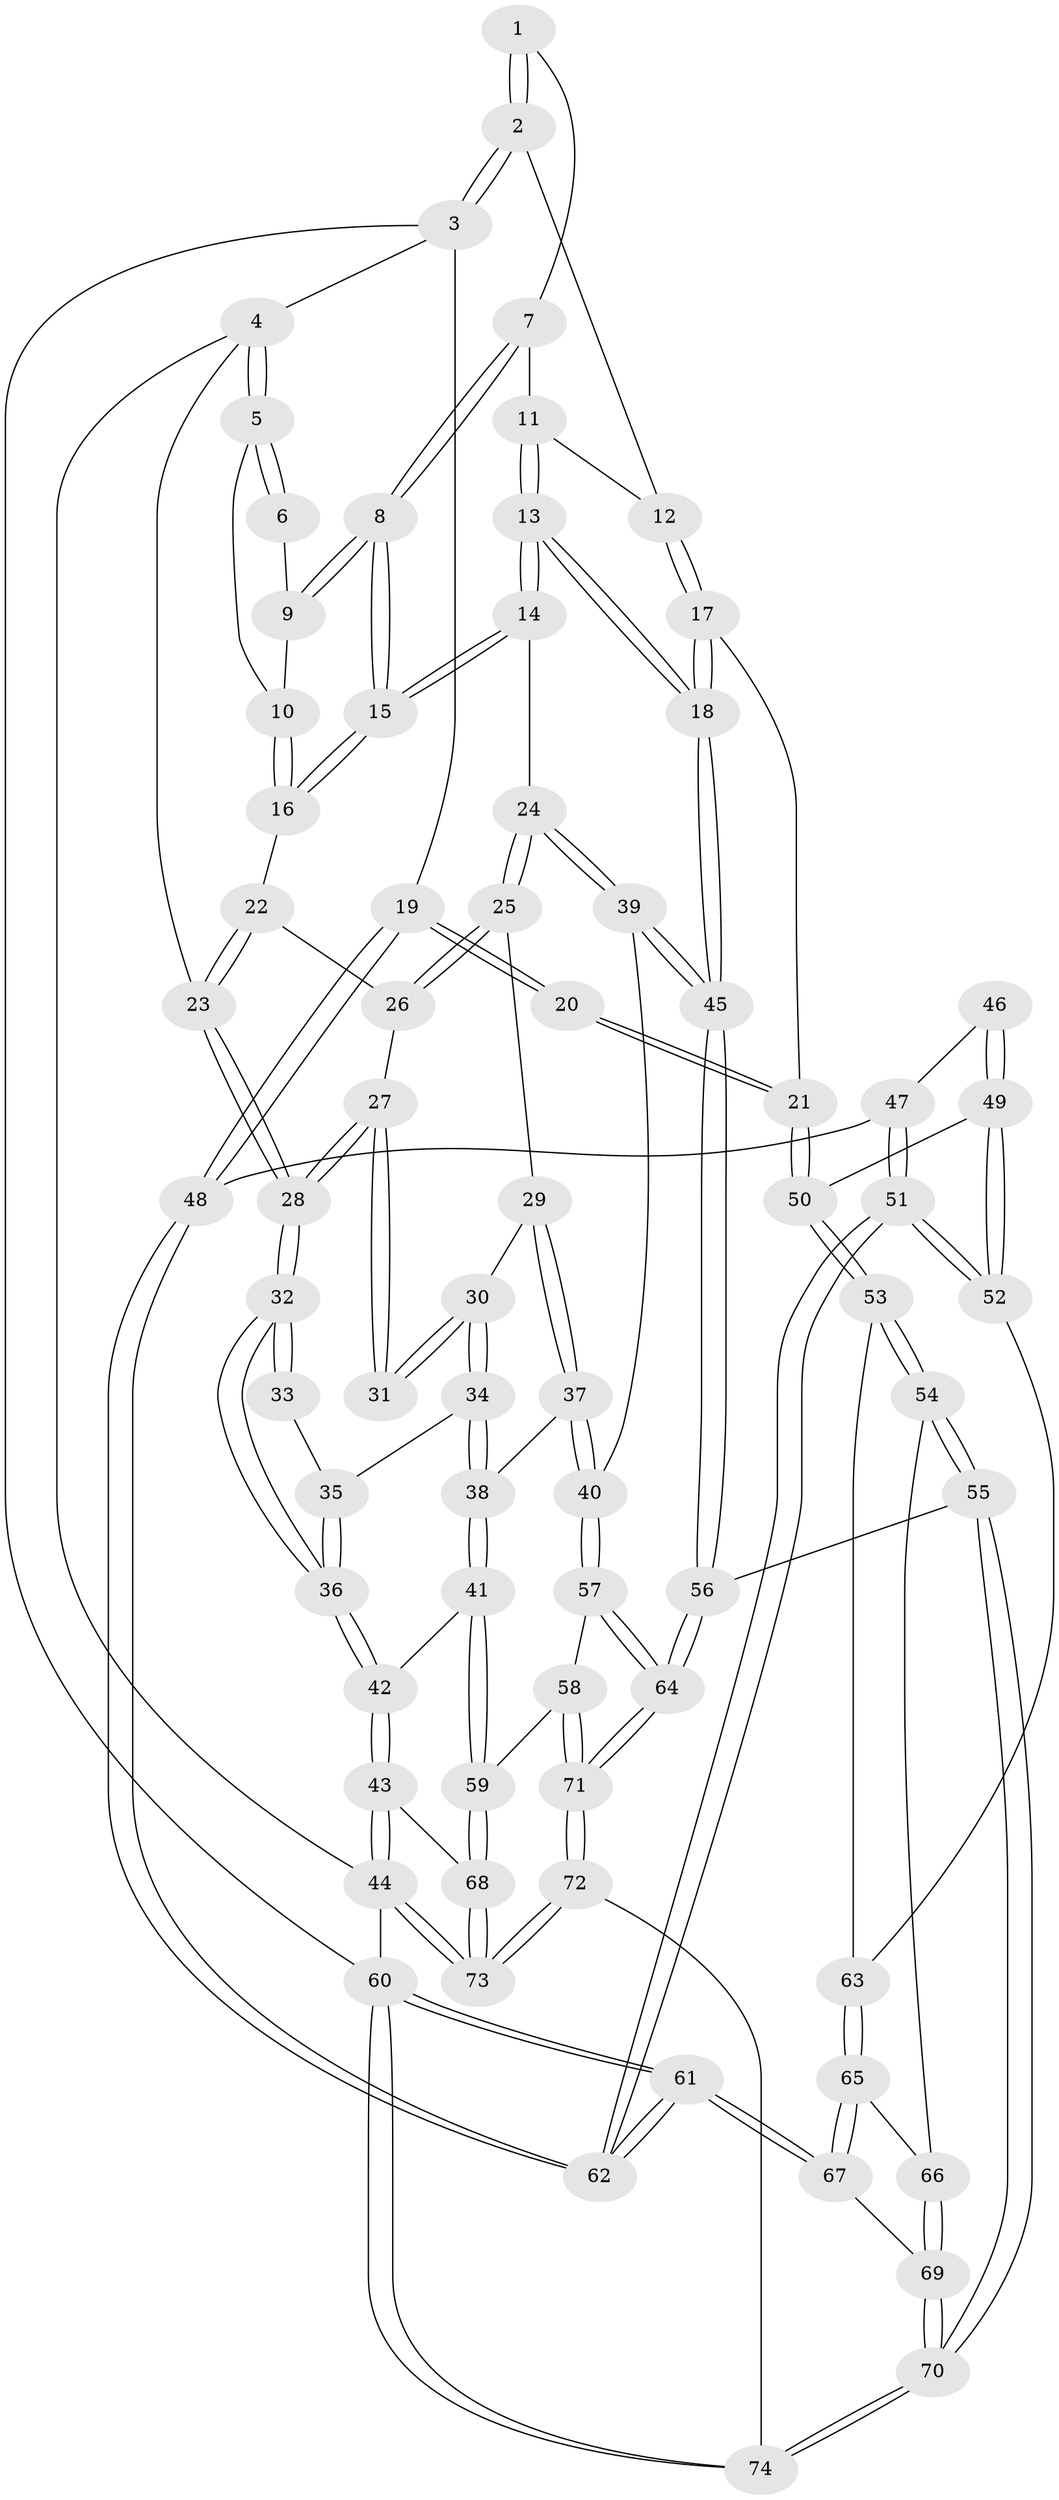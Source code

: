 // Generated by graph-tools (version 1.1) at 2025/51/03/09/25 03:51:08]
// undirected, 74 vertices, 182 edges
graph export_dot {
graph [start="1"]
  node [color=gray90,style=filled];
  1 [pos="+0.41640224234885875+0"];
  2 [pos="+0.9859770201970567+0"];
  3 [pos="+1+0"];
  4 [pos="+0+0"];
  5 [pos="+0+0"];
  6 [pos="+0.3815083002098848+0"];
  7 [pos="+0.4808313854023752+0.024982392725562526"];
  8 [pos="+0.4595702180772145+0.10861025735259863"];
  9 [pos="+0.34512352549882186+0"];
  10 [pos="+0.3135669376758814+0.09522185110005305"];
  11 [pos="+0.5704418826611751+0.04310135934019457"];
  12 [pos="+0.8619275944882631+0"];
  13 [pos="+0.5303100881740073+0.3222348709133477"];
  14 [pos="+0.5013742658886958+0.31407789151800497"];
  15 [pos="+0.4412768135674456+0.24256359711603023"];
  16 [pos="+0.3147957946203132+0.17582607240840428"];
  17 [pos="+0.6779386619869884+0.3529356343766423"];
  18 [pos="+0.6342294605072394+0.3646057691130615"];
  19 [pos="+1+0.3715170203692725"];
  20 [pos="+0.9095190460725028+0.3897721786938029"];
  21 [pos="+0.6829199691338376+0.3552177975033208"];
  22 [pos="+0.12215252222614408+0.19624510307021745"];
  23 [pos="+0+0.04839161386129176"];
  24 [pos="+0.3549871756097423+0.4090051388853163"];
  25 [pos="+0.23888139807647218+0.3927606704099751"];
  26 [pos="+0.16538072826106423+0.29571882511377984"];
  27 [pos="+0.12140472250242478+0.40762453426071177"];
  28 [pos="+0+0.2635471595137347"];
  29 [pos="+0.23062840934713927+0.40042086155178397"];
  30 [pos="+0.14102855515897852+0.42890616692770167"];
  31 [pos="+0.12262321856349304+0.40989402814806536"];
  32 [pos="+0+0.4248606344582946"];
  33 [pos="+0.0923009625931478+0.43380168963034227"];
  34 [pos="+0.1318439868589033+0.472204053497342"];
  35 [pos="+0.0988858178953524+0.45197358014590905"];
  36 [pos="+0+0.45067283122304497"];
  37 [pos="+0.17149764025657102+0.5491261473999635"];
  38 [pos="+0.136739444012748+0.5432463426553493"];
  39 [pos="+0.29864762014294916+0.5757792771368142"];
  40 [pos="+0.2507950050064776+0.5955679690865752"];
  41 [pos="+0.09928851753221606+0.5543661031606393"];
  42 [pos="+0+0.5255553201576817"];
  43 [pos="+0+0.7168473162621223"];
  44 [pos="+0+1"];
  45 [pos="+0.5377798249852547+0.7102769363052848"];
  46 [pos="+0.913671655750235+0.5517904290132016"];
  47 [pos="+0.9501915356304558+0.5713306955580709"];
  48 [pos="+1+0.4672529354687714"];
  49 [pos="+0.9073159162221647+0.5698687506676715"];
  50 [pos="+0.8076512715834141+0.5951793140285525"];
  51 [pos="+0.9582071954128997+0.6604933621583949"];
  52 [pos="+0.928503852547592+0.6538241630003637"];
  53 [pos="+0.8180149075200411+0.6386002944794577"];
  54 [pos="+0.760036231867837+0.743222291760509"];
  55 [pos="+0.5950792097960472+0.7604190325824371"];
  56 [pos="+0.5405963358890864+0.7301281731189143"];
  57 [pos="+0.21404575594638972+0.7292593089890033"];
  58 [pos="+0.17128060067895337+0.7602829005638885"];
  59 [pos="+0.11498448108777148+0.7630677936182271"];
  60 [pos="+1+1"];
  61 [pos="+1+0.8431379081899069"];
  62 [pos="+1+0.7629639500351474"];
  63 [pos="+0.9208624976468833+0.6551532287004793"];
  64 [pos="+0.4543976577223404+0.8081121607133988"];
  65 [pos="+0.8669093756785033+0.7474353479235487"];
  66 [pos="+0.7905056836510198+0.7634698943301286"];
  67 [pos="+1+0.838648219775531"];
  68 [pos="+0.08477908395417746+0.7736626671989806"];
  69 [pos="+0.8472731267451712+0.8650460504139644"];
  70 [pos="+0.7363053569212901+1"];
  71 [pos="+0.3274412312823234+1"];
  72 [pos="+0.3159479298986548+1"];
  73 [pos="+0.10977327289942969+1"];
  74 [pos="+0.7460181929458763+1"];
  1 -- 2;
  1 -- 2;
  1 -- 7;
  2 -- 3;
  2 -- 3;
  2 -- 12;
  3 -- 4;
  3 -- 19;
  3 -- 60;
  4 -- 5;
  4 -- 5;
  4 -- 23;
  4 -- 44;
  5 -- 6;
  5 -- 6;
  5 -- 10;
  6 -- 9;
  7 -- 8;
  7 -- 8;
  7 -- 11;
  8 -- 9;
  8 -- 9;
  8 -- 15;
  8 -- 15;
  9 -- 10;
  10 -- 16;
  10 -- 16;
  11 -- 12;
  11 -- 13;
  11 -- 13;
  12 -- 17;
  12 -- 17;
  13 -- 14;
  13 -- 14;
  13 -- 18;
  13 -- 18;
  14 -- 15;
  14 -- 15;
  14 -- 24;
  15 -- 16;
  15 -- 16;
  16 -- 22;
  17 -- 18;
  17 -- 18;
  17 -- 21;
  18 -- 45;
  18 -- 45;
  19 -- 20;
  19 -- 20;
  19 -- 48;
  19 -- 48;
  20 -- 21;
  20 -- 21;
  21 -- 50;
  21 -- 50;
  22 -- 23;
  22 -- 23;
  22 -- 26;
  23 -- 28;
  23 -- 28;
  24 -- 25;
  24 -- 25;
  24 -- 39;
  24 -- 39;
  25 -- 26;
  25 -- 26;
  25 -- 29;
  26 -- 27;
  27 -- 28;
  27 -- 28;
  27 -- 31;
  27 -- 31;
  28 -- 32;
  28 -- 32;
  29 -- 30;
  29 -- 37;
  29 -- 37;
  30 -- 31;
  30 -- 31;
  30 -- 34;
  30 -- 34;
  32 -- 33;
  32 -- 33;
  32 -- 36;
  32 -- 36;
  33 -- 35;
  34 -- 35;
  34 -- 38;
  34 -- 38;
  35 -- 36;
  35 -- 36;
  36 -- 42;
  36 -- 42;
  37 -- 38;
  37 -- 40;
  37 -- 40;
  38 -- 41;
  38 -- 41;
  39 -- 40;
  39 -- 45;
  39 -- 45;
  40 -- 57;
  40 -- 57;
  41 -- 42;
  41 -- 59;
  41 -- 59;
  42 -- 43;
  42 -- 43;
  43 -- 44;
  43 -- 44;
  43 -- 68;
  44 -- 73;
  44 -- 73;
  44 -- 60;
  45 -- 56;
  45 -- 56;
  46 -- 47;
  46 -- 49;
  46 -- 49;
  47 -- 48;
  47 -- 51;
  47 -- 51;
  48 -- 62;
  48 -- 62;
  49 -- 50;
  49 -- 52;
  49 -- 52;
  50 -- 53;
  50 -- 53;
  51 -- 52;
  51 -- 52;
  51 -- 62;
  51 -- 62;
  52 -- 63;
  53 -- 54;
  53 -- 54;
  53 -- 63;
  54 -- 55;
  54 -- 55;
  54 -- 66;
  55 -- 56;
  55 -- 70;
  55 -- 70;
  56 -- 64;
  56 -- 64;
  57 -- 58;
  57 -- 64;
  57 -- 64;
  58 -- 59;
  58 -- 71;
  58 -- 71;
  59 -- 68;
  59 -- 68;
  60 -- 61;
  60 -- 61;
  60 -- 74;
  60 -- 74;
  61 -- 62;
  61 -- 62;
  61 -- 67;
  61 -- 67;
  63 -- 65;
  63 -- 65;
  64 -- 71;
  64 -- 71;
  65 -- 66;
  65 -- 67;
  65 -- 67;
  66 -- 69;
  66 -- 69;
  67 -- 69;
  68 -- 73;
  68 -- 73;
  69 -- 70;
  69 -- 70;
  70 -- 74;
  70 -- 74;
  71 -- 72;
  71 -- 72;
  72 -- 73;
  72 -- 73;
  72 -- 74;
}
